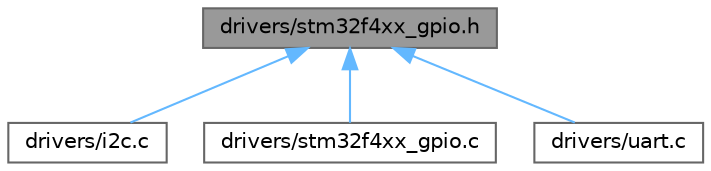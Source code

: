 digraph "drivers/stm32f4xx_gpio.h"
{
 // LATEX_PDF_SIZE
  bgcolor="transparent";
  edge [fontname=Helvetica,fontsize=10,labelfontname=Helvetica,labelfontsize=10];
  node [fontname=Helvetica,fontsize=10,shape=box,height=0.2,width=0.4];
  Node1 [id="Node000001",label="drivers/stm32f4xx_gpio.h",height=0.2,width=0.4,color="gray40", fillcolor="grey60", style="filled", fontcolor="black",tooltip="This file contains all the functions prototypes for the GPIO firmware library."];
  Node1 -> Node2 [id="edge1_Node000001_Node000002",dir="back",color="steelblue1",style="solid",tooltip=" "];
  Node2 [id="Node000002",label="drivers/i2c.c",height=0.2,width=0.4,color="grey40", fillcolor="white", style="filled",URL="$i2c_8c.html",tooltip=" "];
  Node1 -> Node3 [id="edge2_Node000001_Node000003",dir="back",color="steelblue1",style="solid",tooltip=" "];
  Node3 [id="Node000003",label="drivers/stm32f4xx_gpio.c",height=0.2,width=0.4,color="grey40", fillcolor="white", style="filled",URL="$stm32f4xx__gpio_8c.html",tooltip="This file provides firmware functions to manage the following functionalities of the GPIO peripheral:"];
  Node1 -> Node4 [id="edge3_Node000001_Node000004",dir="back",color="steelblue1",style="solid",tooltip=" "];
  Node4 [id="Node000004",label="drivers/uart.c",height=0.2,width=0.4,color="grey40", fillcolor="white", style="filled",URL="$uart_8c.html",tooltip=" "];
}
